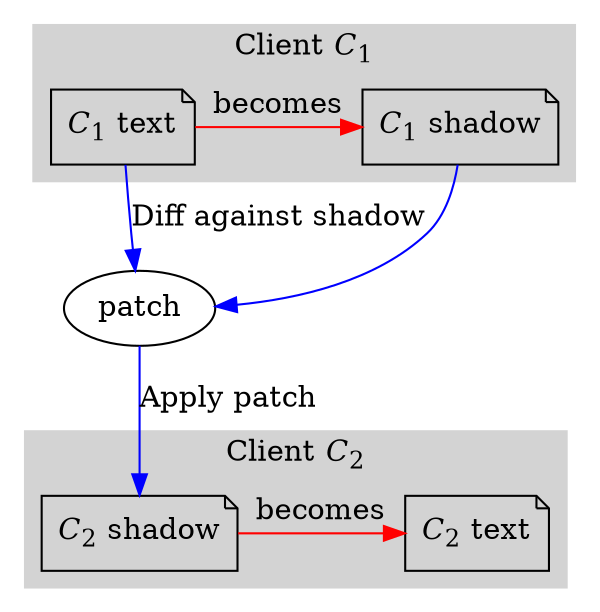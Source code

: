 digraph diffsync {
	subgraph clusterC1 {
		c1text[shape = note label=<<i>C</i><sub>1</sub> text>];
		c1shadow[shape = note label=<<i>C</i><sub>1</sub> shadow>];
		style=filled;
		color=lightgrey;
		label = <Client <i>C</i><sub>1</sub>>;
		rankdir = "LR";
	}
	subgraph clusterC2 {
		c2text[shape = note label=<<i>C</i><sub>2</sub> text>];
		c2shadow[shape = note label=<<i>C</i><sub>2</sub> shadow>];
		style=filled;
		color=lightgrey;
		label = <Client <i>C</i><sub>2</sub>>;
		rankdir = "LR";
	}
	c1text -> patch [label="Diff against shadow" color=blue];
	c1shadow -> patch [color = blue];
	patch -> c2shadow [label="Apply patch" color=blue];
	c1text -> c1shadow [label = "becomes" color = red constraint = false];
	c2shadow -> c2text [color = red label="becomes" constraint = false];
}